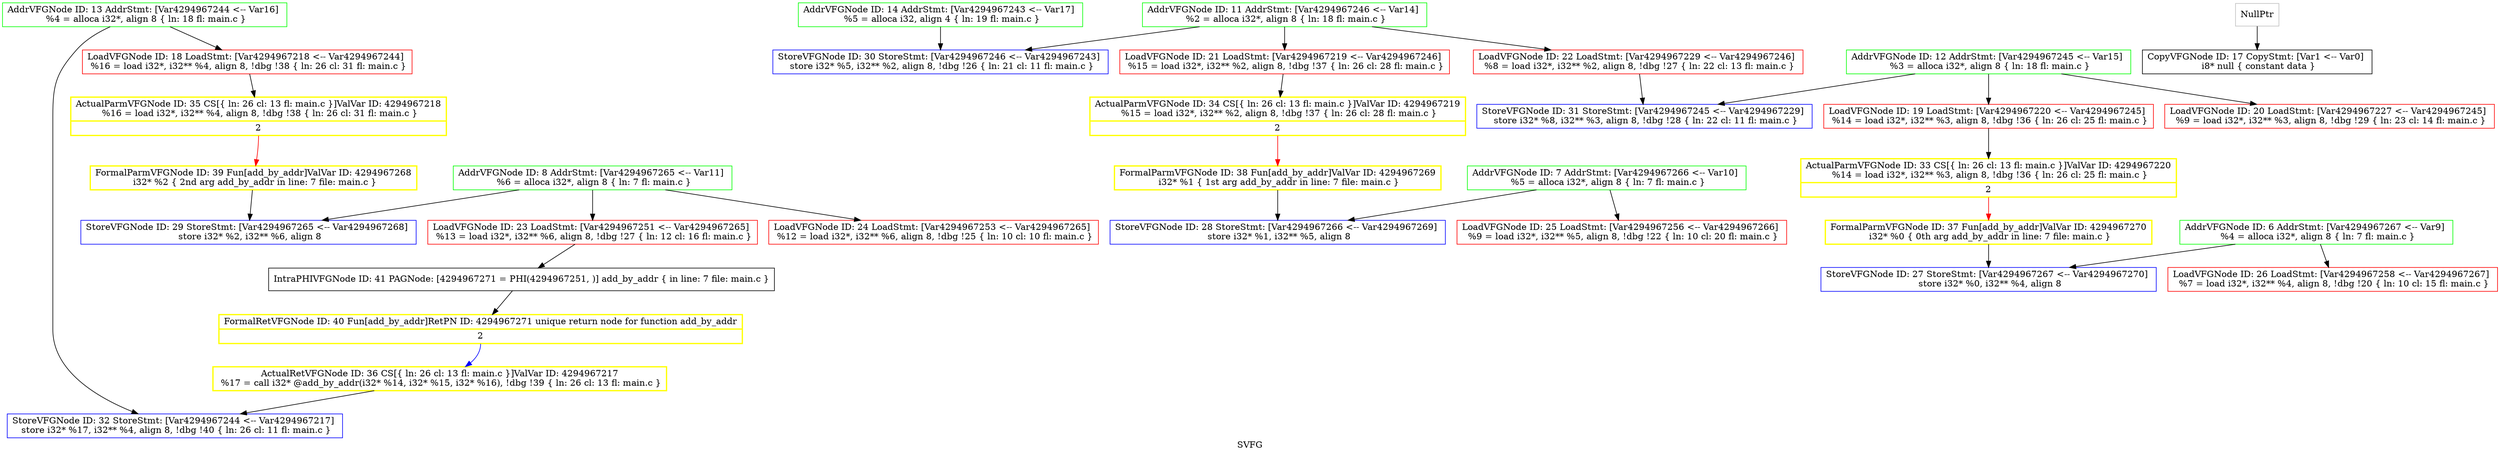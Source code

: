 digraph "SVFG" {
	label="SVFG";

	Node0x5623cc05f030 [shape=record,color=black,label="{IntraPHIVFGNode ID: 41 PAGNode: [4294967271 = PHI(4294967251, )]    add_by_addr \{ in line: 7 file: main.c \}}"];
	Node0x5623cc05f030 -> Node0x5623cc05ee30[style=solid];
	Node0x5623cc05ee30 [shape=record,color=yellow,penwidth=2,label="{FormalRetVFGNode ID: 40 Fun[add_by_addr]RetPN ID: 4294967271 unique return node for function add_by_addr|{<s0>2}}"];
	Node0x5623cc05ee30:s0 -> Node0x5623cc05e610[style=solid,color=blue];
	Node0x5623cc05ec00 [shape=record,color=yellow,penwidth=2,label="{FormalParmVFGNode ID: 39 Fun[add_by_addr]ValVar ID: 4294967268\n i32* %2 \{ 2nd arg add_by_addr in line: 7 file: main.c \}}"];
	Node0x5623cc05ec00 -> Node0x5623cc05ded0[style=solid];
	Node0x5623cc05e9d0 [shape=record,color=yellow,penwidth=2,label="{FormalParmVFGNode ID: 38 Fun[add_by_addr]ValVar ID: 4294967269\n i32* %1 \{ 1st arg add_by_addr in line: 7 file: main.c \}}"];
	Node0x5623cc05e9d0 -> Node0x5623cc05dda0[style=solid];
	Node0x5623cc05e7a0 [shape=record,color=yellow,penwidth=2,label="{FormalParmVFGNode ID: 37 Fun[add_by_addr]ValVar ID: 4294967270\n i32* %0 \{ 0th arg add_by_addr in line: 7 file: main.c \}}"];
	Node0x5623cc05e7a0 -> Node0x5623cc05dc70[style=solid];
	Node0x5623cc05e610 [shape=record,color=yellow,penwidth=2,label="{ActualRetVFGNode ID: 36 CS[\{ ln: 26  cl: 13  fl: main.c \}]ValVar ID: 4294967217\n   %17 = call i32* @add_by_addr(i32* %14, i32* %15, i32* %16), !dbg !39 \{ ln: 26  cl: 13  fl: main.c \}}"];
	Node0x5623cc05e610 -> Node0x5623cc05e260[style=solid];
	Node0x5623cc05e4d0 [shape=record,color=yellow,penwidth=2,label="{ActualParmVFGNode ID: 35 CS[\{ ln: 26  cl: 13  fl: main.c \}]ValVar ID: 4294967218\n   %16 = load i32*, i32** %4, align 8, !dbg !38 \{ ln: 26  cl: 31  fl: main.c \}|{<s0>2}}"];
	Node0x5623cc05e4d0:s0 -> Node0x5623cc05ec00[style=solid,color=red];
	Node0x5623cbfed8b0 [shape=record,color=yellow,penwidth=2,label="{ActualParmVFGNode ID: 34 CS[\{ ln: 26  cl: 13  fl: main.c \}]ValVar ID: 4294967219\n   %15 = load i32*, i32** %2, align 8, !dbg !37 \{ ln: 26  cl: 28  fl: main.c \}|{<s0>2}}"];
	Node0x5623cbfed8b0:s0 -> Node0x5623cc05e9d0[style=solid,color=red];
	Node0x5623cbfed810 [shape=record,color=yellow,penwidth=2,label="{ActualParmVFGNode ID: 33 CS[\{ ln: 26  cl: 13  fl: main.c \}]ValVar ID: 4294967220\n   %14 = load i32*, i32** %3, align 8, !dbg !36 \{ ln: 26  cl: 25  fl: main.c \}|{<s0>2}}"];
	Node0x5623cbfed810:s0 -> Node0x5623cc05e7a0[style=solid,color=red];
	Node0x5623cc05e260 [shape=record,color=blue,label="{StoreVFGNode ID: 32 StoreStmt: [Var4294967244 \<-- Var4294967217]  \n   store i32* %17, i32** %4, align 8, !dbg !40 \{ ln: 26  cl: 11  fl: main.c \}}"];
	Node0x5623cc05e130 [shape=record,color=blue,label="{StoreVFGNode ID: 31 StoreStmt: [Var4294967245 \<-- Var4294967229]  \n   store i32* %8, i32** %3, align 8, !dbg !28 \{ ln: 22  cl: 11  fl: main.c \}}"];
	Node0x5623cc05e000 [shape=record,color=blue,label="{StoreVFGNode ID: 30 StoreStmt: [Var4294967246 \<-- Var4294967243]  \n   store i32* %5, i32** %2, align 8, !dbg !26 \{ ln: 21  cl: 11  fl: main.c \}}"];
	Node0x5623cc05ded0 [shape=record,color=blue,label="{StoreVFGNode ID: 29 StoreStmt: [Var4294967265 \<-- Var4294967268]  \n   store i32* %2, i32** %6, align 8 }"];
	Node0x5623cc05c5f0 [shape=record,color=green,label="{AddrVFGNode ID: 12 AddrStmt: [Var4294967245 \<-- Var15]  \n   %3 = alloca i32*, align 8 \{ ln: 18 fl: main.c \}}"];
	Node0x5623cc05c5f0 -> Node0x5623cc05d170[style=solid];
	Node0x5623cc05c5f0 -> Node0x5623cc05d2d0[style=solid];
	Node0x5623cc05c5f0 -> Node0x5623cc05e130[style=solid];
	Node0x5623cc05c490 [shape=record,color=green,label="{AddrVFGNode ID: 11 AddrStmt: [Var4294967246 \<-- Var14]  \n   %2 = alloca i32*, align 8 \{ ln: 18 fl: main.c \}}"];
	Node0x5623cc05c490 -> Node0x5623cc05d430[style=solid];
	Node0x5623cc05c490 -> Node0x5623cc05d590[style=solid];
	Node0x5623cc05c490 -> Node0x5623cc05e000[style=solid];
	Node0x5623cc05bfa0 [shape=record,color=green,label="{AddrVFGNode ID: 8 AddrStmt: [Var4294967265 \<-- Var11]  \n   %6 = alloca i32*, align 8 \{ ln: 7 fl: main.c \}}"];
	Node0x5623cc05bfa0 -> Node0x5623cc05d6f0[style=solid];
	Node0x5623cc05bfa0 -> Node0x5623cc05d850[style=solid];
	Node0x5623cc05bfa0 -> Node0x5623cc05ded0[style=solid];
	Node0x5623cc05be40 [shape=record,color=green,label="{AddrVFGNode ID: 7 AddrStmt: [Var4294967266 \<-- Var10]  \n   %5 = alloca i32*, align 8 \{ ln: 7 fl: main.c \}}"];
	Node0x5623cc05be40 -> Node0x5623cc05d9b0[style=solid];
	Node0x5623cc05be40 -> Node0x5623cc05dda0[style=solid];
	Node0x5623cc05bc70 [shape=record,color=green,label="{AddrVFGNode ID: 6 AddrStmt: [Var4294967267 \<-- Var9]  \n   %4 = alloca i32*, align 8 \{ ln: 7 fl: main.c \}}"];
	Node0x5623cc05bc70 -> Node0x5623cc05db10[style=solid];
	Node0x5623cc05bc70 -> Node0x5623cc05dc70[style=solid];
	Node0x5623cc041830 [shape=record,color=grey,label="{NullPtr}"];
	Node0x5623cc041830 -> Node0x5623cc05ceb0[style=solid];
	Node0x5623cc05c750 [shape=record,color=green,label="{AddrVFGNode ID: 13 AddrStmt: [Var4294967244 \<-- Var16]  \n   %4 = alloca i32*, align 8 \{ ln: 18 fl: main.c \}}"];
	Node0x5623cc05c750 -> Node0x5623cc05d010[style=solid];
	Node0x5623cc05c750 -> Node0x5623cc05e260[style=solid];
	Node0x5623cc05c9a0 [shape=record,color=green,label="{AddrVFGNode ID: 14 AddrStmt: [Var4294967243 \<-- Var17]  \n   %5 = alloca i32, align 4 \{ ln: 19 fl: main.c \}}"];
	Node0x5623cc05c9a0 -> Node0x5623cc05e000[style=solid];
	Node0x5623cc05ceb0 [shape=record,color=black,label="{CopyVFGNode ID: 17 CopyStmt: [Var1 \<-- Var0]  \n i8* null \{ constant data \}}"];
	Node0x5623cc05d010 [shape=record,color=red,label="{LoadVFGNode ID: 18 LoadStmt: [Var4294967218 \<-- Var4294967244]  \n   %16 = load i32*, i32** %4, align 8, !dbg !38 \{ ln: 26  cl: 31  fl: main.c \}}"];
	Node0x5623cc05d010 -> Node0x5623cc05e4d0[style=solid];
	Node0x5623cc05d170 [shape=record,color=red,label="{LoadVFGNode ID: 19 LoadStmt: [Var4294967220 \<-- Var4294967245]  \n   %14 = load i32*, i32** %3, align 8, !dbg !36 \{ ln: 26  cl: 25  fl: main.c \}}"];
	Node0x5623cc05d170 -> Node0x5623cbfed810[style=solid];
	Node0x5623cc05d2d0 [shape=record,color=red,label="{LoadVFGNode ID: 20 LoadStmt: [Var4294967227 \<-- Var4294967245]  \n   %9 = load i32*, i32** %3, align 8, !dbg !29 \{ ln: 23  cl: 14  fl: main.c \}}"];
	Node0x5623cc05d430 [shape=record,color=red,label="{LoadVFGNode ID: 21 LoadStmt: [Var4294967219 \<-- Var4294967246]  \n   %15 = load i32*, i32** %2, align 8, !dbg !37 \{ ln: 26  cl: 28  fl: main.c \}}"];
	Node0x5623cc05d430 -> Node0x5623cbfed8b0[style=solid];
	Node0x5623cc05d590 [shape=record,color=red,label="{LoadVFGNode ID: 22 LoadStmt: [Var4294967229 \<-- Var4294967246]  \n   %8 = load i32*, i32** %2, align 8, !dbg !27 \{ ln: 22  cl: 13  fl: main.c \}}"];
	Node0x5623cc05d590 -> Node0x5623cc05e130[style=solid];
	Node0x5623cc05d6f0 [shape=record,color=red,label="{LoadVFGNode ID: 23 LoadStmt: [Var4294967251 \<-- Var4294967265]  \n   %13 = load i32*, i32** %6, align 8, !dbg !27 \{ ln: 12  cl: 16  fl: main.c \}}"];
	Node0x5623cc05d6f0 -> Node0x5623cc05f030[style=solid];
	Node0x5623cc05d850 [shape=record,color=red,label="{LoadVFGNode ID: 24 LoadStmt: [Var4294967253 \<-- Var4294967265]  \n   %12 = load i32*, i32** %6, align 8, !dbg !25 \{ ln: 10  cl: 10  fl: main.c \}}"];
	Node0x5623cc05d9b0 [shape=record,color=red,label="{LoadVFGNode ID: 25 LoadStmt: [Var4294967256 \<-- Var4294967266]  \n   %9 = load i32*, i32** %5, align 8, !dbg !22 \{ ln: 10  cl: 20  fl: main.c \}}"];
	Node0x5623cc05db10 [shape=record,color=red,label="{LoadVFGNode ID: 26 LoadStmt: [Var4294967258 \<-- Var4294967267]  \n   %7 = load i32*, i32** %4, align 8, !dbg !20 \{ ln: 10  cl: 15  fl: main.c \}}"];
	Node0x5623cc05dc70 [shape=record,color=blue,label="{StoreVFGNode ID: 27 StoreStmt: [Var4294967267 \<-- Var4294967270]  \n   store i32* %0, i32** %4, align 8 }"];
	Node0x5623cc05dda0 [shape=record,color=blue,label="{StoreVFGNode ID: 28 StoreStmt: [Var4294967266 \<-- Var4294967269]  \n   store i32* %1, i32** %5, align 8 }"];
}
